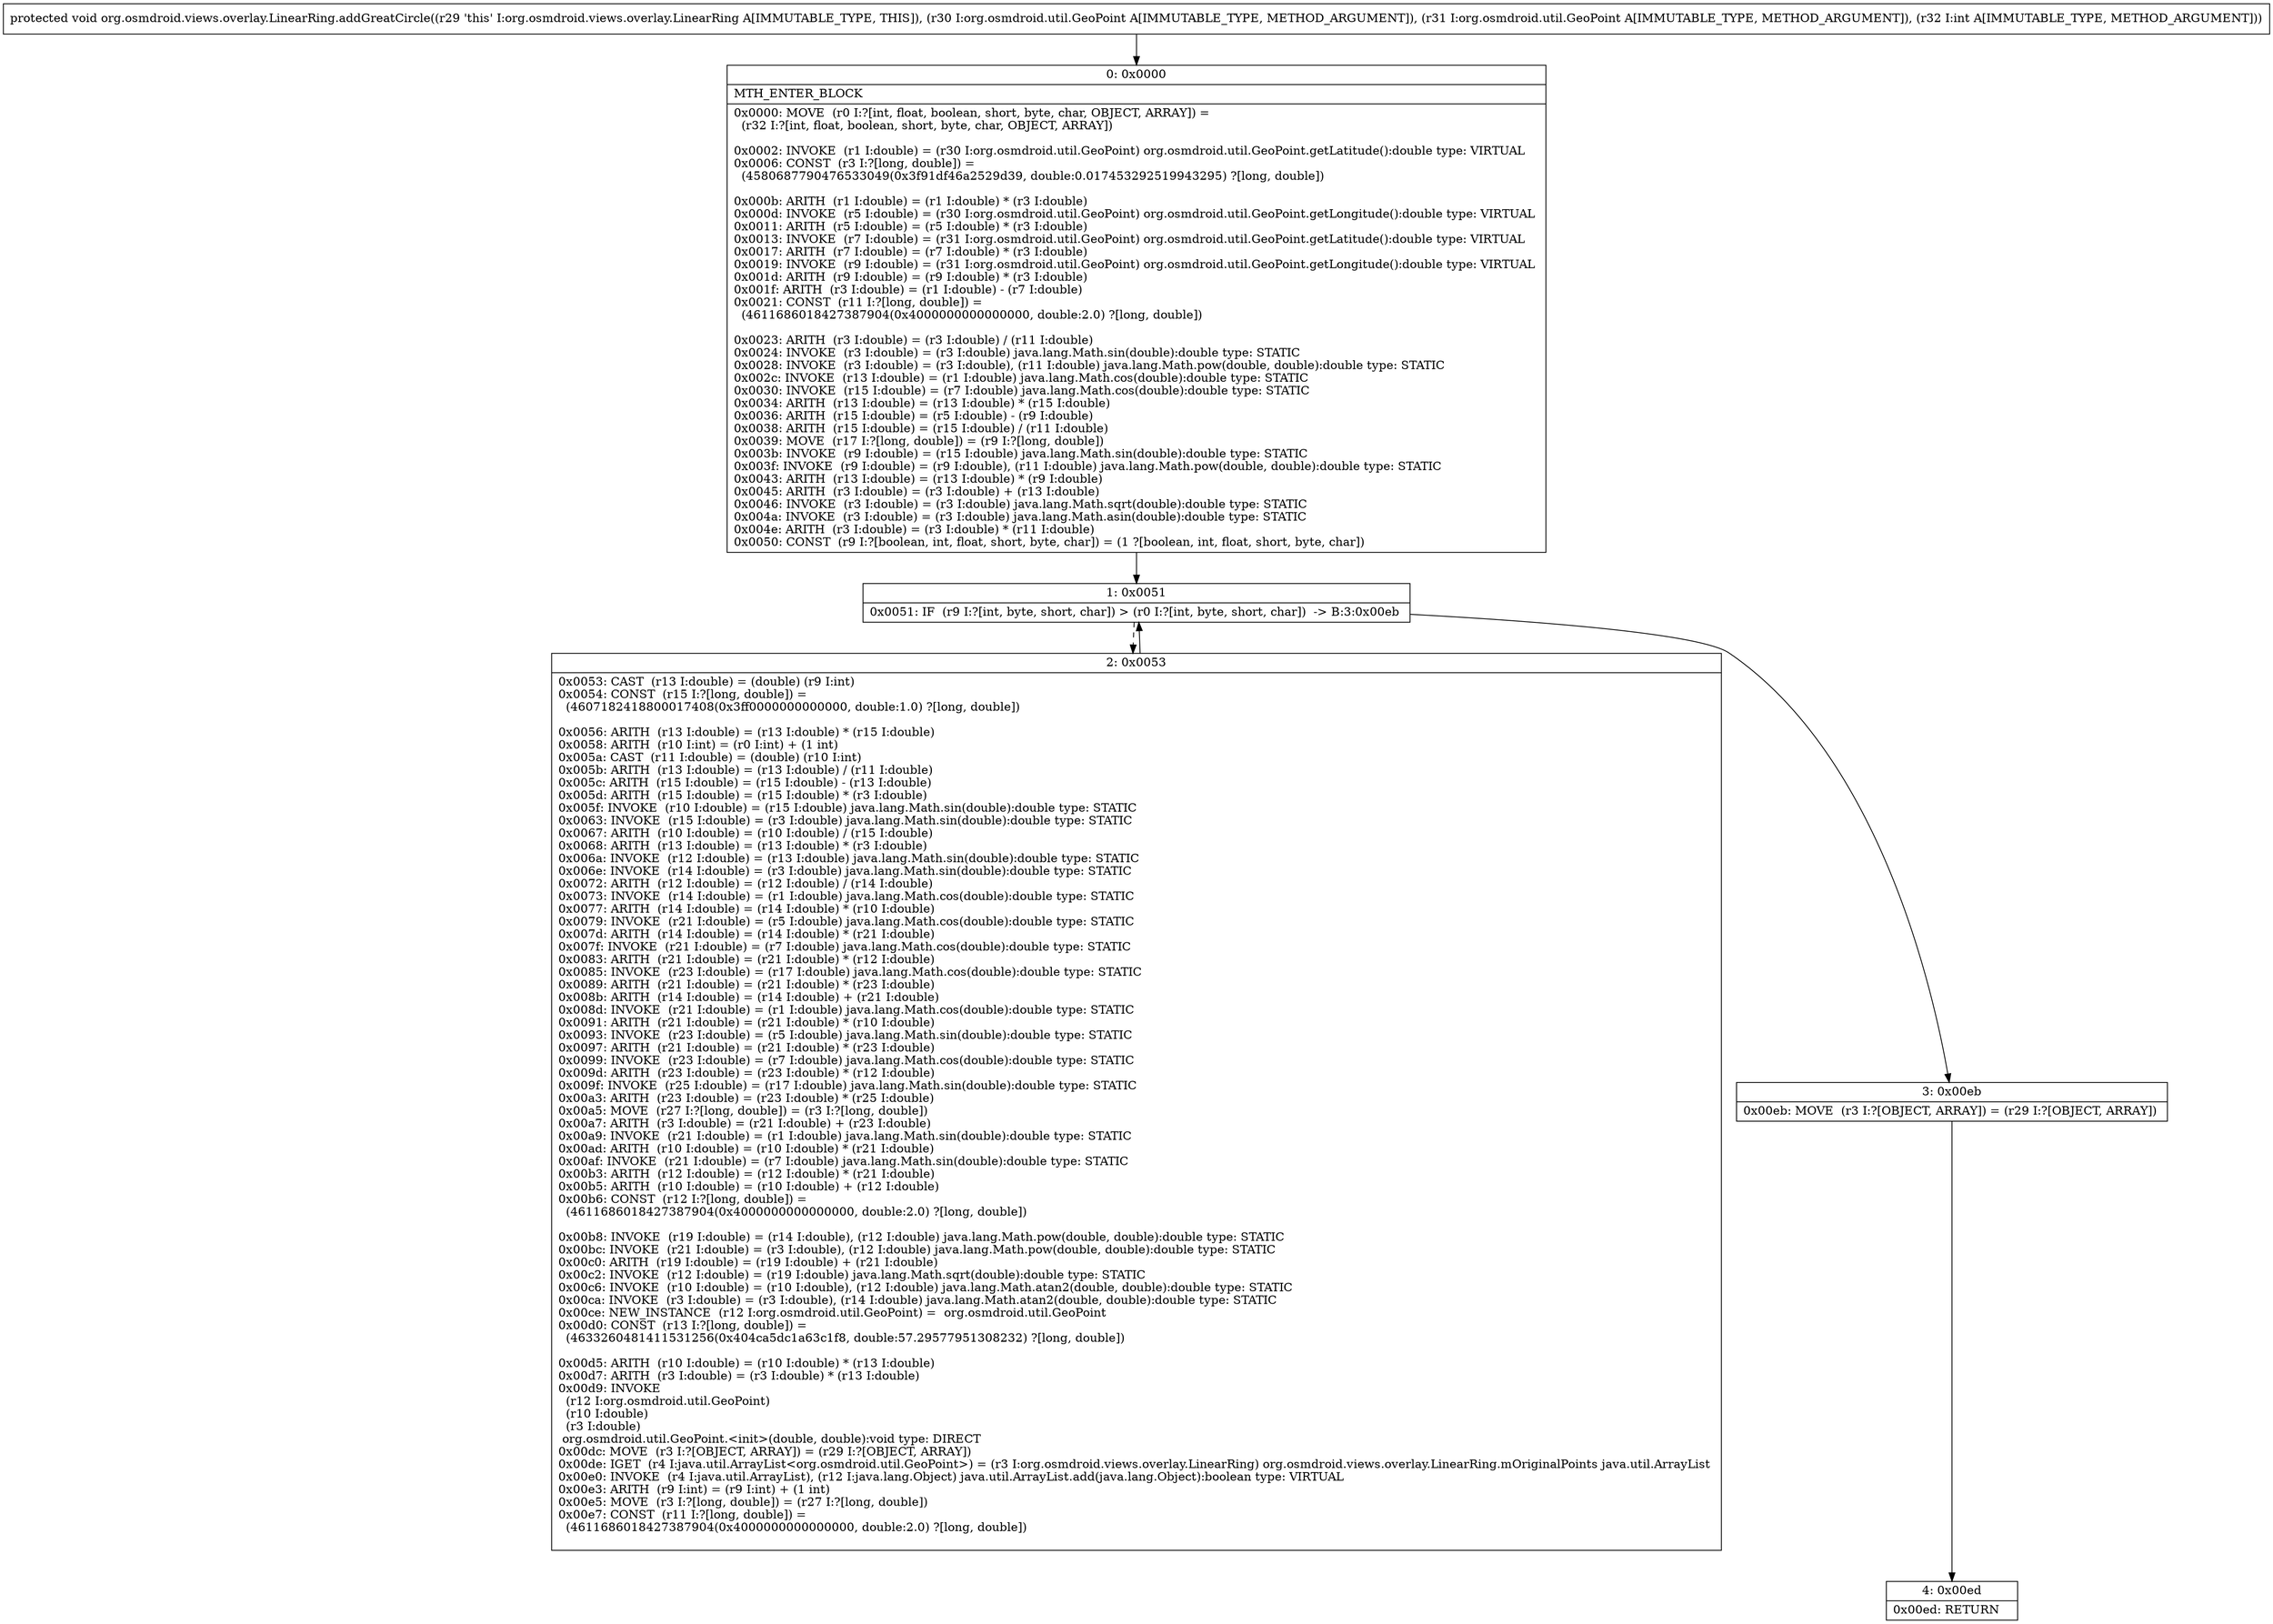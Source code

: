 digraph "CFG fororg.osmdroid.views.overlay.LinearRing.addGreatCircle(Lorg\/osmdroid\/util\/GeoPoint;Lorg\/osmdroid\/util\/GeoPoint;I)V" {
Node_0 [shape=record,label="{0\:\ 0x0000|MTH_ENTER_BLOCK\l|0x0000: MOVE  (r0 I:?[int, float, boolean, short, byte, char, OBJECT, ARRAY]) = \l  (r32 I:?[int, float, boolean, short, byte, char, OBJECT, ARRAY])\l \l0x0002: INVOKE  (r1 I:double) = (r30 I:org.osmdroid.util.GeoPoint) org.osmdroid.util.GeoPoint.getLatitude():double type: VIRTUAL \l0x0006: CONST  (r3 I:?[long, double]) = \l  (4580687790476533049(0x3f91df46a2529d39, double:0.017453292519943295) ?[long, double])\l \l0x000b: ARITH  (r1 I:double) = (r1 I:double) * (r3 I:double) \l0x000d: INVOKE  (r5 I:double) = (r30 I:org.osmdroid.util.GeoPoint) org.osmdroid.util.GeoPoint.getLongitude():double type: VIRTUAL \l0x0011: ARITH  (r5 I:double) = (r5 I:double) * (r3 I:double) \l0x0013: INVOKE  (r7 I:double) = (r31 I:org.osmdroid.util.GeoPoint) org.osmdroid.util.GeoPoint.getLatitude():double type: VIRTUAL \l0x0017: ARITH  (r7 I:double) = (r7 I:double) * (r3 I:double) \l0x0019: INVOKE  (r9 I:double) = (r31 I:org.osmdroid.util.GeoPoint) org.osmdroid.util.GeoPoint.getLongitude():double type: VIRTUAL \l0x001d: ARITH  (r9 I:double) = (r9 I:double) * (r3 I:double) \l0x001f: ARITH  (r3 I:double) = (r1 I:double) \- (r7 I:double) \l0x0021: CONST  (r11 I:?[long, double]) = \l  (4611686018427387904(0x4000000000000000, double:2.0) ?[long, double])\l \l0x0023: ARITH  (r3 I:double) = (r3 I:double) \/ (r11 I:double) \l0x0024: INVOKE  (r3 I:double) = (r3 I:double) java.lang.Math.sin(double):double type: STATIC \l0x0028: INVOKE  (r3 I:double) = (r3 I:double), (r11 I:double) java.lang.Math.pow(double, double):double type: STATIC \l0x002c: INVOKE  (r13 I:double) = (r1 I:double) java.lang.Math.cos(double):double type: STATIC \l0x0030: INVOKE  (r15 I:double) = (r7 I:double) java.lang.Math.cos(double):double type: STATIC \l0x0034: ARITH  (r13 I:double) = (r13 I:double) * (r15 I:double) \l0x0036: ARITH  (r15 I:double) = (r5 I:double) \- (r9 I:double) \l0x0038: ARITH  (r15 I:double) = (r15 I:double) \/ (r11 I:double) \l0x0039: MOVE  (r17 I:?[long, double]) = (r9 I:?[long, double]) \l0x003b: INVOKE  (r9 I:double) = (r15 I:double) java.lang.Math.sin(double):double type: STATIC \l0x003f: INVOKE  (r9 I:double) = (r9 I:double), (r11 I:double) java.lang.Math.pow(double, double):double type: STATIC \l0x0043: ARITH  (r13 I:double) = (r13 I:double) * (r9 I:double) \l0x0045: ARITH  (r3 I:double) = (r3 I:double) + (r13 I:double) \l0x0046: INVOKE  (r3 I:double) = (r3 I:double) java.lang.Math.sqrt(double):double type: STATIC \l0x004a: INVOKE  (r3 I:double) = (r3 I:double) java.lang.Math.asin(double):double type: STATIC \l0x004e: ARITH  (r3 I:double) = (r3 I:double) * (r11 I:double) \l0x0050: CONST  (r9 I:?[boolean, int, float, short, byte, char]) = (1 ?[boolean, int, float, short, byte, char]) \l}"];
Node_1 [shape=record,label="{1\:\ 0x0051|0x0051: IF  (r9 I:?[int, byte, short, char]) \> (r0 I:?[int, byte, short, char])  \-\> B:3:0x00eb \l}"];
Node_2 [shape=record,label="{2\:\ 0x0053|0x0053: CAST  (r13 I:double) = (double) (r9 I:int) \l0x0054: CONST  (r15 I:?[long, double]) = \l  (4607182418800017408(0x3ff0000000000000, double:1.0) ?[long, double])\l \l0x0056: ARITH  (r13 I:double) = (r13 I:double) * (r15 I:double) \l0x0058: ARITH  (r10 I:int) = (r0 I:int) + (1 int) \l0x005a: CAST  (r11 I:double) = (double) (r10 I:int) \l0x005b: ARITH  (r13 I:double) = (r13 I:double) \/ (r11 I:double) \l0x005c: ARITH  (r15 I:double) = (r15 I:double) \- (r13 I:double) \l0x005d: ARITH  (r15 I:double) = (r15 I:double) * (r3 I:double) \l0x005f: INVOKE  (r10 I:double) = (r15 I:double) java.lang.Math.sin(double):double type: STATIC \l0x0063: INVOKE  (r15 I:double) = (r3 I:double) java.lang.Math.sin(double):double type: STATIC \l0x0067: ARITH  (r10 I:double) = (r10 I:double) \/ (r15 I:double) \l0x0068: ARITH  (r13 I:double) = (r13 I:double) * (r3 I:double) \l0x006a: INVOKE  (r12 I:double) = (r13 I:double) java.lang.Math.sin(double):double type: STATIC \l0x006e: INVOKE  (r14 I:double) = (r3 I:double) java.lang.Math.sin(double):double type: STATIC \l0x0072: ARITH  (r12 I:double) = (r12 I:double) \/ (r14 I:double) \l0x0073: INVOKE  (r14 I:double) = (r1 I:double) java.lang.Math.cos(double):double type: STATIC \l0x0077: ARITH  (r14 I:double) = (r14 I:double) * (r10 I:double) \l0x0079: INVOKE  (r21 I:double) = (r5 I:double) java.lang.Math.cos(double):double type: STATIC \l0x007d: ARITH  (r14 I:double) = (r14 I:double) * (r21 I:double) \l0x007f: INVOKE  (r21 I:double) = (r7 I:double) java.lang.Math.cos(double):double type: STATIC \l0x0083: ARITH  (r21 I:double) = (r21 I:double) * (r12 I:double) \l0x0085: INVOKE  (r23 I:double) = (r17 I:double) java.lang.Math.cos(double):double type: STATIC \l0x0089: ARITH  (r21 I:double) = (r21 I:double) * (r23 I:double) \l0x008b: ARITH  (r14 I:double) = (r14 I:double) + (r21 I:double) \l0x008d: INVOKE  (r21 I:double) = (r1 I:double) java.lang.Math.cos(double):double type: STATIC \l0x0091: ARITH  (r21 I:double) = (r21 I:double) * (r10 I:double) \l0x0093: INVOKE  (r23 I:double) = (r5 I:double) java.lang.Math.sin(double):double type: STATIC \l0x0097: ARITH  (r21 I:double) = (r21 I:double) * (r23 I:double) \l0x0099: INVOKE  (r23 I:double) = (r7 I:double) java.lang.Math.cos(double):double type: STATIC \l0x009d: ARITH  (r23 I:double) = (r23 I:double) * (r12 I:double) \l0x009f: INVOKE  (r25 I:double) = (r17 I:double) java.lang.Math.sin(double):double type: STATIC \l0x00a3: ARITH  (r23 I:double) = (r23 I:double) * (r25 I:double) \l0x00a5: MOVE  (r27 I:?[long, double]) = (r3 I:?[long, double]) \l0x00a7: ARITH  (r3 I:double) = (r21 I:double) + (r23 I:double) \l0x00a9: INVOKE  (r21 I:double) = (r1 I:double) java.lang.Math.sin(double):double type: STATIC \l0x00ad: ARITH  (r10 I:double) = (r10 I:double) * (r21 I:double) \l0x00af: INVOKE  (r21 I:double) = (r7 I:double) java.lang.Math.sin(double):double type: STATIC \l0x00b3: ARITH  (r12 I:double) = (r12 I:double) * (r21 I:double) \l0x00b5: ARITH  (r10 I:double) = (r10 I:double) + (r12 I:double) \l0x00b6: CONST  (r12 I:?[long, double]) = \l  (4611686018427387904(0x4000000000000000, double:2.0) ?[long, double])\l \l0x00b8: INVOKE  (r19 I:double) = (r14 I:double), (r12 I:double) java.lang.Math.pow(double, double):double type: STATIC \l0x00bc: INVOKE  (r21 I:double) = (r3 I:double), (r12 I:double) java.lang.Math.pow(double, double):double type: STATIC \l0x00c0: ARITH  (r19 I:double) = (r19 I:double) + (r21 I:double) \l0x00c2: INVOKE  (r12 I:double) = (r19 I:double) java.lang.Math.sqrt(double):double type: STATIC \l0x00c6: INVOKE  (r10 I:double) = (r10 I:double), (r12 I:double) java.lang.Math.atan2(double, double):double type: STATIC \l0x00ca: INVOKE  (r3 I:double) = (r3 I:double), (r14 I:double) java.lang.Math.atan2(double, double):double type: STATIC \l0x00ce: NEW_INSTANCE  (r12 I:org.osmdroid.util.GeoPoint) =  org.osmdroid.util.GeoPoint \l0x00d0: CONST  (r13 I:?[long, double]) = \l  (4633260481411531256(0x404ca5dc1a63c1f8, double:57.29577951308232) ?[long, double])\l \l0x00d5: ARITH  (r10 I:double) = (r10 I:double) * (r13 I:double) \l0x00d7: ARITH  (r3 I:double) = (r3 I:double) * (r13 I:double) \l0x00d9: INVOKE  \l  (r12 I:org.osmdroid.util.GeoPoint)\l  (r10 I:double)\l  (r3 I:double)\l org.osmdroid.util.GeoPoint.\<init\>(double, double):void type: DIRECT \l0x00dc: MOVE  (r3 I:?[OBJECT, ARRAY]) = (r29 I:?[OBJECT, ARRAY]) \l0x00de: IGET  (r4 I:java.util.ArrayList\<org.osmdroid.util.GeoPoint\>) = (r3 I:org.osmdroid.views.overlay.LinearRing) org.osmdroid.views.overlay.LinearRing.mOriginalPoints java.util.ArrayList \l0x00e0: INVOKE  (r4 I:java.util.ArrayList), (r12 I:java.lang.Object) java.util.ArrayList.add(java.lang.Object):boolean type: VIRTUAL \l0x00e3: ARITH  (r9 I:int) = (r9 I:int) + (1 int) \l0x00e5: MOVE  (r3 I:?[long, double]) = (r27 I:?[long, double]) \l0x00e7: CONST  (r11 I:?[long, double]) = \l  (4611686018427387904(0x4000000000000000, double:2.0) ?[long, double])\l \l}"];
Node_3 [shape=record,label="{3\:\ 0x00eb|0x00eb: MOVE  (r3 I:?[OBJECT, ARRAY]) = (r29 I:?[OBJECT, ARRAY]) \l}"];
Node_4 [shape=record,label="{4\:\ 0x00ed|0x00ed: RETURN   \l}"];
MethodNode[shape=record,label="{protected void org.osmdroid.views.overlay.LinearRing.addGreatCircle((r29 'this' I:org.osmdroid.views.overlay.LinearRing A[IMMUTABLE_TYPE, THIS]), (r30 I:org.osmdroid.util.GeoPoint A[IMMUTABLE_TYPE, METHOD_ARGUMENT]), (r31 I:org.osmdroid.util.GeoPoint A[IMMUTABLE_TYPE, METHOD_ARGUMENT]), (r32 I:int A[IMMUTABLE_TYPE, METHOD_ARGUMENT])) }"];
MethodNode -> Node_0;
Node_0 -> Node_1;
Node_1 -> Node_2[style=dashed];
Node_1 -> Node_3;
Node_2 -> Node_1;
Node_3 -> Node_4;
}

